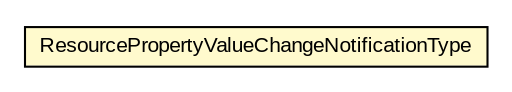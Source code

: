 #!/usr/local/bin/dot
#
# Class diagram 
# Generated by UMLGraph version R5_6-24-gf6e263 (http://www.umlgraph.org/)
#

digraph G {
	edge [fontname="arial",fontsize=10,labelfontname="arial",labelfontsize=10];
	node [fontname="arial",fontsize=10,shape=plaintext];
	nodesep=0.25;
	ranksep=0.5;
	// org.oasis_open.docs.wsrf.rp_2.ResourcePropertyValueChangeNotificationType
	c330364 [label=<<table title="org.oasis_open.docs.wsrf.rp_2.ResourcePropertyValueChangeNotificationType" border="0" cellborder="1" cellspacing="0" cellpadding="2" port="p" bgcolor="lemonChiffon" href="./ResourcePropertyValueChangeNotificationType.html">
		<tr><td><table border="0" cellspacing="0" cellpadding="1">
<tr><td align="center" balign="center"> ResourcePropertyValueChangeNotificationType </td></tr>
		</table></td></tr>
		</table>>, URL="./ResourcePropertyValueChangeNotificationType.html", fontname="arial", fontcolor="black", fontsize=10.0];
}

